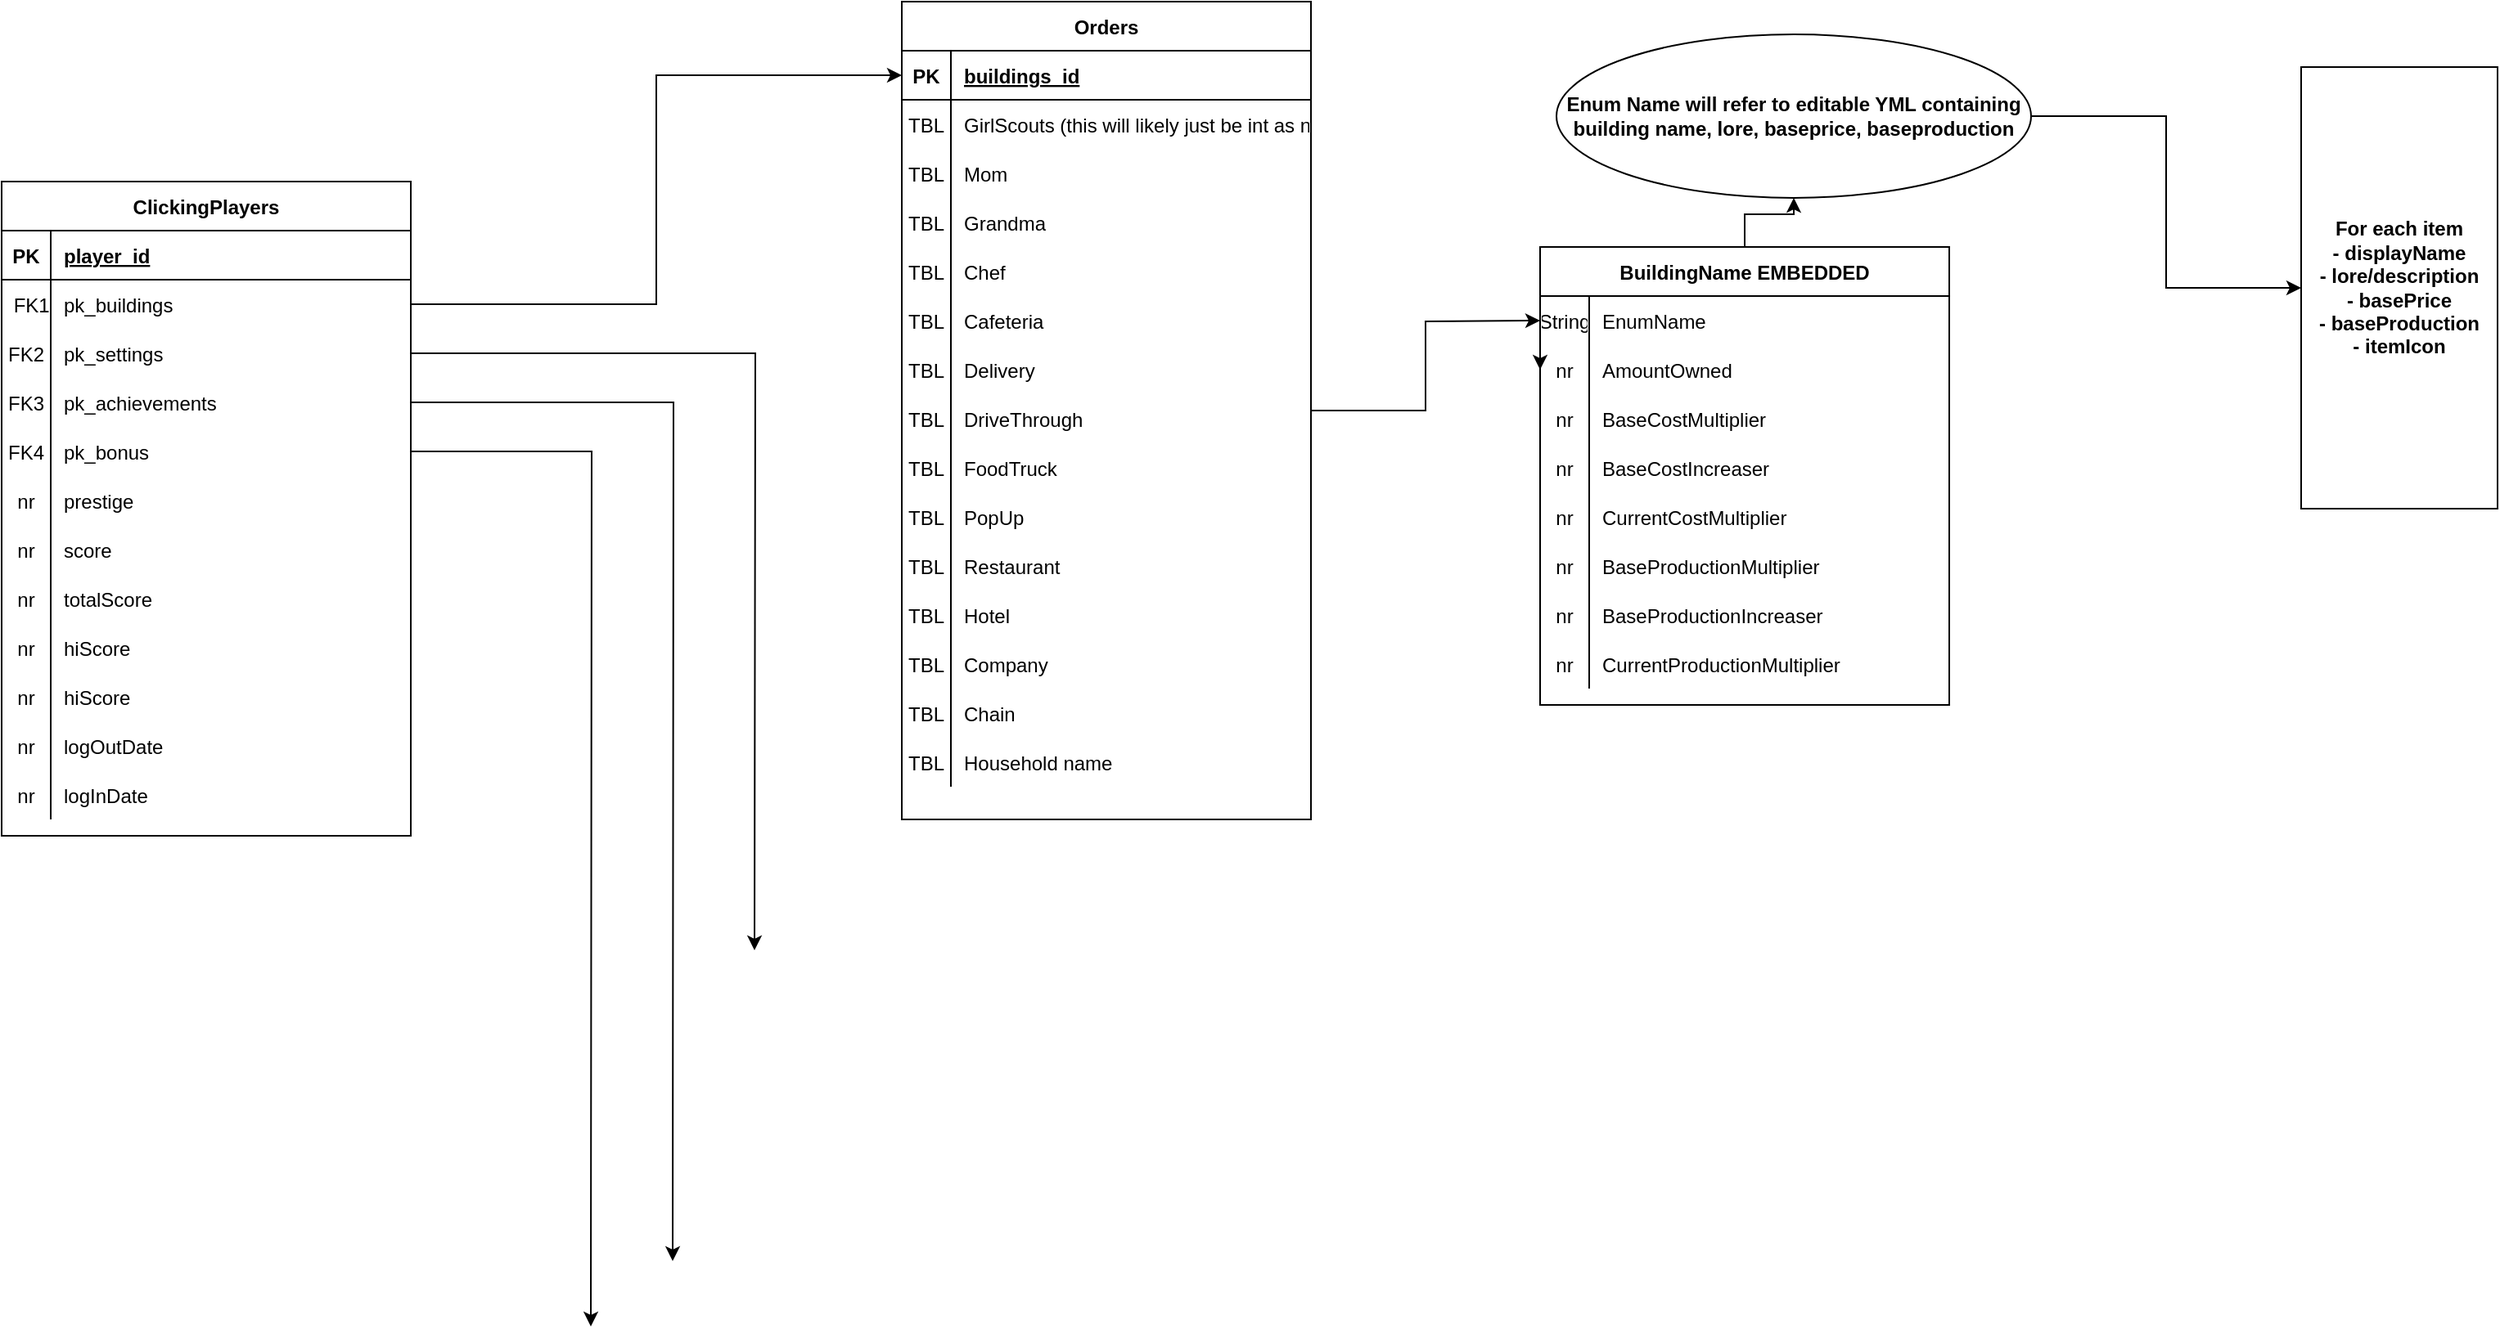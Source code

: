 <mxfile version="16.6.6" type="github">
  <diagram id="R2lEEEUBdFMjLlhIrx00" name="Page-1">
    <mxGraphModel dx="981" dy="526" grid="1" gridSize="10" guides="1" tooltips="1" connect="1" arrows="1" fold="1" page="1" pageScale="1" pageWidth="850" pageHeight="1100" math="0" shadow="0" extFonts="Permanent Marker^https://fonts.googleapis.com/css?family=Permanent+Marker">
      <root>
        <mxCell id="0" />
        <mxCell id="1" parent="0" />
        <mxCell id="XKkwQue2S6v37gZwjA7C-104" value="" style="edgeStyle=orthogonalEdgeStyle;rounded=0;orthogonalLoop=1;jettySize=auto;html=1;entryX=0;entryY=0.5;entryDx=0;entryDy=0;" edge="1" parent="1" source="C-vyLk0tnHw3VtMMgP7b-2">
          <mxGeometry relative="1" as="geometry">
            <mxPoint x="1030" y="255" as="targetPoint" />
          </mxGeometry>
        </mxCell>
        <mxCell id="C-vyLk0tnHw3VtMMgP7b-2" value="Orders" style="shape=table;startSize=30;container=1;collapsible=1;childLayout=tableLayout;fixedRows=1;rowLines=0;fontStyle=1;align=center;resizeLast=1;" parent="1" vertex="1">
          <mxGeometry x="640" y="60" width="250" height="500" as="geometry">
            <mxRectangle x="460" y="140" width="70" height="30" as="alternateBounds" />
          </mxGeometry>
        </mxCell>
        <mxCell id="C-vyLk0tnHw3VtMMgP7b-3" value="" style="shape=partialRectangle;collapsible=0;dropTarget=0;pointerEvents=0;fillColor=none;points=[[0,0.5],[1,0.5]];portConstraint=eastwest;top=0;left=0;right=0;bottom=1;" parent="C-vyLk0tnHw3VtMMgP7b-2" vertex="1">
          <mxGeometry y="30" width="250" height="30" as="geometry" />
        </mxCell>
        <mxCell id="C-vyLk0tnHw3VtMMgP7b-4" value="PK" style="shape=partialRectangle;overflow=hidden;connectable=0;fillColor=none;top=0;left=0;bottom=0;right=0;fontStyle=1;" parent="C-vyLk0tnHw3VtMMgP7b-3" vertex="1">
          <mxGeometry width="30" height="30" as="geometry">
            <mxRectangle width="30" height="30" as="alternateBounds" />
          </mxGeometry>
        </mxCell>
        <mxCell id="C-vyLk0tnHw3VtMMgP7b-5" value="buildings_id" style="shape=partialRectangle;overflow=hidden;connectable=0;fillColor=none;top=0;left=0;bottom=0;right=0;align=left;spacingLeft=6;fontStyle=5;" parent="C-vyLk0tnHw3VtMMgP7b-3" vertex="1">
          <mxGeometry x="30" width="220" height="30" as="geometry">
            <mxRectangle width="220" height="30" as="alternateBounds" />
          </mxGeometry>
        </mxCell>
        <mxCell id="C-vyLk0tnHw3VtMMgP7b-6" value="" style="shape=partialRectangle;collapsible=0;dropTarget=0;pointerEvents=0;fillColor=none;points=[[0,0.5],[1,0.5]];portConstraint=eastwest;top=0;left=0;right=0;bottom=0;" parent="C-vyLk0tnHw3VtMMgP7b-2" vertex="1">
          <mxGeometry y="60" width="250" height="30" as="geometry" />
        </mxCell>
        <mxCell id="C-vyLk0tnHw3VtMMgP7b-7" value="TBL" style="shape=partialRectangle;overflow=hidden;connectable=0;fillColor=none;top=0;left=0;bottom=0;right=0;" parent="C-vyLk0tnHw3VtMMgP7b-6" vertex="1">
          <mxGeometry width="30" height="30" as="geometry">
            <mxRectangle width="30" height="30" as="alternateBounds" />
          </mxGeometry>
        </mxCell>
        <mxCell id="C-vyLk0tnHw3VtMMgP7b-8" value="GirlScouts (this will likely just be int as name will be stored in YML)" style="shape=partialRectangle;overflow=hidden;connectable=0;fillColor=none;top=0;left=0;bottom=0;right=0;align=left;spacingLeft=6;" parent="C-vyLk0tnHw3VtMMgP7b-6" vertex="1">
          <mxGeometry x="30" width="220" height="30" as="geometry">
            <mxRectangle width="220" height="30" as="alternateBounds" />
          </mxGeometry>
        </mxCell>
        <mxCell id="C-vyLk0tnHw3VtMMgP7b-9" value="" style="shape=partialRectangle;collapsible=0;dropTarget=0;pointerEvents=0;fillColor=none;points=[[0,0.5],[1,0.5]];portConstraint=eastwest;top=0;left=0;right=0;bottom=0;" parent="C-vyLk0tnHw3VtMMgP7b-2" vertex="1">
          <mxGeometry y="90" width="250" height="30" as="geometry" />
        </mxCell>
        <mxCell id="C-vyLk0tnHw3VtMMgP7b-10" value="TBL" style="shape=partialRectangle;overflow=hidden;connectable=0;fillColor=none;top=0;left=0;bottom=0;right=0;" parent="C-vyLk0tnHw3VtMMgP7b-9" vertex="1">
          <mxGeometry width="30" height="30" as="geometry">
            <mxRectangle width="30" height="30" as="alternateBounds" />
          </mxGeometry>
        </mxCell>
        <mxCell id="C-vyLk0tnHw3VtMMgP7b-11" value="Mom" style="shape=partialRectangle;overflow=hidden;connectable=0;fillColor=none;top=0;left=0;bottom=0;right=0;align=left;spacingLeft=6;" parent="C-vyLk0tnHw3VtMMgP7b-9" vertex="1">
          <mxGeometry x="30" width="220" height="30" as="geometry">
            <mxRectangle width="220" height="30" as="alternateBounds" />
          </mxGeometry>
        </mxCell>
        <mxCell id="XKkwQue2S6v37gZwjA7C-16" value="" style="shape=partialRectangle;collapsible=0;dropTarget=0;pointerEvents=0;fillColor=none;points=[[0,0.5],[1,0.5]];portConstraint=eastwest;top=0;left=0;right=0;bottom=0;" vertex="1" parent="C-vyLk0tnHw3VtMMgP7b-2">
          <mxGeometry y="120" width="250" height="30" as="geometry" />
        </mxCell>
        <mxCell id="XKkwQue2S6v37gZwjA7C-17" value="TBL" style="shape=partialRectangle;overflow=hidden;connectable=0;fillColor=none;top=0;left=0;bottom=0;right=0;" vertex="1" parent="XKkwQue2S6v37gZwjA7C-16">
          <mxGeometry width="30" height="30" as="geometry">
            <mxRectangle width="30" height="30" as="alternateBounds" />
          </mxGeometry>
        </mxCell>
        <mxCell id="XKkwQue2S6v37gZwjA7C-18" value="Grandma" style="shape=partialRectangle;overflow=hidden;connectable=0;fillColor=none;top=0;left=0;bottom=0;right=0;align=left;spacingLeft=6;" vertex="1" parent="XKkwQue2S6v37gZwjA7C-16">
          <mxGeometry x="30" width="220" height="30" as="geometry">
            <mxRectangle width="220" height="30" as="alternateBounds" />
          </mxGeometry>
        </mxCell>
        <mxCell id="XKkwQue2S6v37gZwjA7C-19" value="" style="shape=partialRectangle;collapsible=0;dropTarget=0;pointerEvents=0;fillColor=none;points=[[0,0.5],[1,0.5]];portConstraint=eastwest;top=0;left=0;right=0;bottom=0;" vertex="1" parent="C-vyLk0tnHw3VtMMgP7b-2">
          <mxGeometry y="150" width="250" height="30" as="geometry" />
        </mxCell>
        <mxCell id="XKkwQue2S6v37gZwjA7C-20" value="TBL" style="shape=partialRectangle;overflow=hidden;connectable=0;fillColor=none;top=0;left=0;bottom=0;right=0;" vertex="1" parent="XKkwQue2S6v37gZwjA7C-19">
          <mxGeometry width="30" height="30" as="geometry">
            <mxRectangle width="30" height="30" as="alternateBounds" />
          </mxGeometry>
        </mxCell>
        <mxCell id="XKkwQue2S6v37gZwjA7C-21" value="Chef" style="shape=partialRectangle;overflow=hidden;connectable=0;fillColor=none;top=0;left=0;bottom=0;right=0;align=left;spacingLeft=6;" vertex="1" parent="XKkwQue2S6v37gZwjA7C-19">
          <mxGeometry x="30" width="220" height="30" as="geometry">
            <mxRectangle width="220" height="30" as="alternateBounds" />
          </mxGeometry>
        </mxCell>
        <mxCell id="XKkwQue2S6v37gZwjA7C-22" value="" style="shape=partialRectangle;collapsible=0;dropTarget=0;pointerEvents=0;fillColor=none;points=[[0,0.5],[1,0.5]];portConstraint=eastwest;top=0;left=0;right=0;bottom=0;" vertex="1" parent="C-vyLk0tnHw3VtMMgP7b-2">
          <mxGeometry y="180" width="250" height="30" as="geometry" />
        </mxCell>
        <mxCell id="XKkwQue2S6v37gZwjA7C-23" value="TBL" style="shape=partialRectangle;overflow=hidden;connectable=0;fillColor=none;top=0;left=0;bottom=0;right=0;" vertex="1" parent="XKkwQue2S6v37gZwjA7C-22">
          <mxGeometry width="30" height="30" as="geometry">
            <mxRectangle width="30" height="30" as="alternateBounds" />
          </mxGeometry>
        </mxCell>
        <mxCell id="XKkwQue2S6v37gZwjA7C-24" value="Cafeteria" style="shape=partialRectangle;overflow=hidden;connectable=0;fillColor=none;top=0;left=0;bottom=0;right=0;align=left;spacingLeft=6;" vertex="1" parent="XKkwQue2S6v37gZwjA7C-22">
          <mxGeometry x="30" width="220" height="30" as="geometry">
            <mxRectangle width="220" height="30" as="alternateBounds" />
          </mxGeometry>
        </mxCell>
        <mxCell id="XKkwQue2S6v37gZwjA7C-25" value="" style="shape=partialRectangle;collapsible=0;dropTarget=0;pointerEvents=0;fillColor=none;points=[[0,0.5],[1,0.5]];portConstraint=eastwest;top=0;left=0;right=0;bottom=0;" vertex="1" parent="C-vyLk0tnHw3VtMMgP7b-2">
          <mxGeometry y="210" width="250" height="30" as="geometry" />
        </mxCell>
        <mxCell id="XKkwQue2S6v37gZwjA7C-26" value="TBL" style="shape=partialRectangle;overflow=hidden;connectable=0;fillColor=none;top=0;left=0;bottom=0;right=0;" vertex="1" parent="XKkwQue2S6v37gZwjA7C-25">
          <mxGeometry width="30" height="30" as="geometry">
            <mxRectangle width="30" height="30" as="alternateBounds" />
          </mxGeometry>
        </mxCell>
        <mxCell id="XKkwQue2S6v37gZwjA7C-27" value="Delivery" style="shape=partialRectangle;overflow=hidden;connectable=0;fillColor=none;top=0;left=0;bottom=0;right=0;align=left;spacingLeft=6;" vertex="1" parent="XKkwQue2S6v37gZwjA7C-25">
          <mxGeometry x="30" width="220" height="30" as="geometry">
            <mxRectangle width="220" height="30" as="alternateBounds" />
          </mxGeometry>
        </mxCell>
        <mxCell id="XKkwQue2S6v37gZwjA7C-28" value="" style="shape=partialRectangle;collapsible=0;dropTarget=0;pointerEvents=0;fillColor=none;points=[[0,0.5],[1,0.5]];portConstraint=eastwest;top=0;left=0;right=0;bottom=0;" vertex="1" parent="C-vyLk0tnHw3VtMMgP7b-2">
          <mxGeometry y="240" width="250" height="30" as="geometry" />
        </mxCell>
        <mxCell id="XKkwQue2S6v37gZwjA7C-29" value="TBL" style="shape=partialRectangle;overflow=hidden;connectable=0;fillColor=none;top=0;left=0;bottom=0;right=0;" vertex="1" parent="XKkwQue2S6v37gZwjA7C-28">
          <mxGeometry width="30" height="30" as="geometry">
            <mxRectangle width="30" height="30" as="alternateBounds" />
          </mxGeometry>
        </mxCell>
        <mxCell id="XKkwQue2S6v37gZwjA7C-30" value="DriveThrough" style="shape=partialRectangle;overflow=hidden;connectable=0;fillColor=none;top=0;left=0;bottom=0;right=0;align=left;spacingLeft=6;" vertex="1" parent="XKkwQue2S6v37gZwjA7C-28">
          <mxGeometry x="30" width="220" height="30" as="geometry">
            <mxRectangle width="220" height="30" as="alternateBounds" />
          </mxGeometry>
        </mxCell>
        <mxCell id="XKkwQue2S6v37gZwjA7C-31" value="" style="shape=partialRectangle;collapsible=0;dropTarget=0;pointerEvents=0;fillColor=none;points=[[0,0.5],[1,0.5]];portConstraint=eastwest;top=0;left=0;right=0;bottom=0;" vertex="1" parent="C-vyLk0tnHw3VtMMgP7b-2">
          <mxGeometry y="270" width="250" height="30" as="geometry" />
        </mxCell>
        <mxCell id="XKkwQue2S6v37gZwjA7C-32" value="TBL" style="shape=partialRectangle;overflow=hidden;connectable=0;fillColor=none;top=0;left=0;bottom=0;right=0;" vertex="1" parent="XKkwQue2S6v37gZwjA7C-31">
          <mxGeometry width="30" height="30" as="geometry">
            <mxRectangle width="30" height="30" as="alternateBounds" />
          </mxGeometry>
        </mxCell>
        <mxCell id="XKkwQue2S6v37gZwjA7C-33" value="FoodTruck" style="shape=partialRectangle;overflow=hidden;connectable=0;fillColor=none;top=0;left=0;bottom=0;right=0;align=left;spacingLeft=6;" vertex="1" parent="XKkwQue2S6v37gZwjA7C-31">
          <mxGeometry x="30" width="220" height="30" as="geometry">
            <mxRectangle width="220" height="30" as="alternateBounds" />
          </mxGeometry>
        </mxCell>
        <mxCell id="XKkwQue2S6v37gZwjA7C-34" value="" style="shape=partialRectangle;collapsible=0;dropTarget=0;pointerEvents=0;fillColor=none;points=[[0,0.5],[1,0.5]];portConstraint=eastwest;top=0;left=0;right=0;bottom=0;" vertex="1" parent="C-vyLk0tnHw3VtMMgP7b-2">
          <mxGeometry y="300" width="250" height="30" as="geometry" />
        </mxCell>
        <mxCell id="XKkwQue2S6v37gZwjA7C-35" value="TBL" style="shape=partialRectangle;overflow=hidden;connectable=0;fillColor=none;top=0;left=0;bottom=0;right=0;" vertex="1" parent="XKkwQue2S6v37gZwjA7C-34">
          <mxGeometry width="30" height="30" as="geometry">
            <mxRectangle width="30" height="30" as="alternateBounds" />
          </mxGeometry>
        </mxCell>
        <mxCell id="XKkwQue2S6v37gZwjA7C-36" value="PopUp" style="shape=partialRectangle;overflow=hidden;connectable=0;fillColor=none;top=0;left=0;bottom=0;right=0;align=left;spacingLeft=6;" vertex="1" parent="XKkwQue2S6v37gZwjA7C-34">
          <mxGeometry x="30" width="220" height="30" as="geometry">
            <mxRectangle width="220" height="30" as="alternateBounds" />
          </mxGeometry>
        </mxCell>
        <mxCell id="XKkwQue2S6v37gZwjA7C-37" value="" style="shape=partialRectangle;collapsible=0;dropTarget=0;pointerEvents=0;fillColor=none;points=[[0,0.5],[1,0.5]];portConstraint=eastwest;top=0;left=0;right=0;bottom=0;" vertex="1" parent="C-vyLk0tnHw3VtMMgP7b-2">
          <mxGeometry y="330" width="250" height="30" as="geometry" />
        </mxCell>
        <mxCell id="XKkwQue2S6v37gZwjA7C-38" value="TBL" style="shape=partialRectangle;overflow=hidden;connectable=0;fillColor=none;top=0;left=0;bottom=0;right=0;" vertex="1" parent="XKkwQue2S6v37gZwjA7C-37">
          <mxGeometry width="30" height="30" as="geometry">
            <mxRectangle width="30" height="30" as="alternateBounds" />
          </mxGeometry>
        </mxCell>
        <mxCell id="XKkwQue2S6v37gZwjA7C-39" value="Restaurant" style="shape=partialRectangle;overflow=hidden;connectable=0;fillColor=none;top=0;left=0;bottom=0;right=0;align=left;spacingLeft=6;" vertex="1" parent="XKkwQue2S6v37gZwjA7C-37">
          <mxGeometry x="30" width="220" height="30" as="geometry">
            <mxRectangle width="220" height="30" as="alternateBounds" />
          </mxGeometry>
        </mxCell>
        <mxCell id="XKkwQue2S6v37gZwjA7C-40" value="" style="shape=partialRectangle;collapsible=0;dropTarget=0;pointerEvents=0;fillColor=none;points=[[0,0.5],[1,0.5]];portConstraint=eastwest;top=0;left=0;right=0;bottom=0;" vertex="1" parent="C-vyLk0tnHw3VtMMgP7b-2">
          <mxGeometry y="360" width="250" height="30" as="geometry" />
        </mxCell>
        <mxCell id="XKkwQue2S6v37gZwjA7C-41" value="TBL" style="shape=partialRectangle;overflow=hidden;connectable=0;fillColor=none;top=0;left=0;bottom=0;right=0;" vertex="1" parent="XKkwQue2S6v37gZwjA7C-40">
          <mxGeometry width="30" height="30" as="geometry">
            <mxRectangle width="30" height="30" as="alternateBounds" />
          </mxGeometry>
        </mxCell>
        <mxCell id="XKkwQue2S6v37gZwjA7C-42" value="Hotel" style="shape=partialRectangle;overflow=hidden;connectable=0;fillColor=none;top=0;left=0;bottom=0;right=0;align=left;spacingLeft=6;" vertex="1" parent="XKkwQue2S6v37gZwjA7C-40">
          <mxGeometry x="30" width="220" height="30" as="geometry">
            <mxRectangle width="220" height="30" as="alternateBounds" />
          </mxGeometry>
        </mxCell>
        <mxCell id="XKkwQue2S6v37gZwjA7C-43" value="" style="shape=partialRectangle;collapsible=0;dropTarget=0;pointerEvents=0;fillColor=none;points=[[0,0.5],[1,0.5]];portConstraint=eastwest;top=0;left=0;right=0;bottom=0;" vertex="1" parent="C-vyLk0tnHw3VtMMgP7b-2">
          <mxGeometry y="390" width="250" height="30" as="geometry" />
        </mxCell>
        <mxCell id="XKkwQue2S6v37gZwjA7C-44" value="TBL" style="shape=partialRectangle;overflow=hidden;connectable=0;fillColor=none;top=0;left=0;bottom=0;right=0;" vertex="1" parent="XKkwQue2S6v37gZwjA7C-43">
          <mxGeometry width="30" height="30" as="geometry">
            <mxRectangle width="30" height="30" as="alternateBounds" />
          </mxGeometry>
        </mxCell>
        <mxCell id="XKkwQue2S6v37gZwjA7C-45" value="Company" style="shape=partialRectangle;overflow=hidden;connectable=0;fillColor=none;top=0;left=0;bottom=0;right=0;align=left;spacingLeft=6;" vertex="1" parent="XKkwQue2S6v37gZwjA7C-43">
          <mxGeometry x="30" width="220" height="30" as="geometry">
            <mxRectangle width="220" height="30" as="alternateBounds" />
          </mxGeometry>
        </mxCell>
        <mxCell id="XKkwQue2S6v37gZwjA7C-46" value="" style="shape=partialRectangle;collapsible=0;dropTarget=0;pointerEvents=0;fillColor=none;points=[[0,0.5],[1,0.5]];portConstraint=eastwest;top=0;left=0;right=0;bottom=0;" vertex="1" parent="C-vyLk0tnHw3VtMMgP7b-2">
          <mxGeometry y="420" width="250" height="30" as="geometry" />
        </mxCell>
        <mxCell id="XKkwQue2S6v37gZwjA7C-47" value="TBL" style="shape=partialRectangle;overflow=hidden;connectable=0;fillColor=none;top=0;left=0;bottom=0;right=0;" vertex="1" parent="XKkwQue2S6v37gZwjA7C-46">
          <mxGeometry width="30" height="30" as="geometry">
            <mxRectangle width="30" height="30" as="alternateBounds" />
          </mxGeometry>
        </mxCell>
        <mxCell id="XKkwQue2S6v37gZwjA7C-48" value="Chain" style="shape=partialRectangle;overflow=hidden;connectable=0;fillColor=none;top=0;left=0;bottom=0;right=0;align=left;spacingLeft=6;" vertex="1" parent="XKkwQue2S6v37gZwjA7C-46">
          <mxGeometry x="30" width="220" height="30" as="geometry">
            <mxRectangle width="220" height="30" as="alternateBounds" />
          </mxGeometry>
        </mxCell>
        <mxCell id="XKkwQue2S6v37gZwjA7C-49" value="" style="shape=partialRectangle;collapsible=0;dropTarget=0;pointerEvents=0;fillColor=none;points=[[0,0.5],[1,0.5]];portConstraint=eastwest;top=0;left=0;right=0;bottom=0;" vertex="1" parent="C-vyLk0tnHw3VtMMgP7b-2">
          <mxGeometry y="450" width="250" height="30" as="geometry" />
        </mxCell>
        <mxCell id="XKkwQue2S6v37gZwjA7C-50" value="TBL" style="shape=partialRectangle;overflow=hidden;connectable=0;fillColor=none;top=0;left=0;bottom=0;right=0;" vertex="1" parent="XKkwQue2S6v37gZwjA7C-49">
          <mxGeometry width="30" height="30" as="geometry">
            <mxRectangle width="30" height="30" as="alternateBounds" />
          </mxGeometry>
        </mxCell>
        <mxCell id="XKkwQue2S6v37gZwjA7C-51" value="Household name" style="shape=partialRectangle;overflow=hidden;connectable=0;fillColor=none;top=0;left=0;bottom=0;right=0;align=left;spacingLeft=6;" vertex="1" parent="XKkwQue2S6v37gZwjA7C-49">
          <mxGeometry x="30" width="220" height="30" as="geometry">
            <mxRectangle width="220" height="30" as="alternateBounds" />
          </mxGeometry>
        </mxCell>
        <mxCell id="C-vyLk0tnHw3VtMMgP7b-23" value="ClickingPlayers" style="shape=table;startSize=30;container=1;collapsible=1;childLayout=tableLayout;fixedRows=1;rowLines=0;fontStyle=1;align=center;resizeLast=1;" parent="1" vertex="1">
          <mxGeometry x="90" y="170" width="250" height="400" as="geometry" />
        </mxCell>
        <mxCell id="C-vyLk0tnHw3VtMMgP7b-24" value="" style="shape=partialRectangle;collapsible=0;dropTarget=0;pointerEvents=0;fillColor=none;points=[[0,0.5],[1,0.5]];portConstraint=eastwest;top=0;left=0;right=0;bottom=1;" parent="C-vyLk0tnHw3VtMMgP7b-23" vertex="1">
          <mxGeometry y="30" width="250" height="30" as="geometry" />
        </mxCell>
        <mxCell id="C-vyLk0tnHw3VtMMgP7b-25" value="PK" style="shape=partialRectangle;overflow=hidden;connectable=0;fillColor=none;top=0;left=0;bottom=0;right=0;fontStyle=1;" parent="C-vyLk0tnHw3VtMMgP7b-24" vertex="1">
          <mxGeometry width="30" height="30" as="geometry">
            <mxRectangle width="30" height="30" as="alternateBounds" />
          </mxGeometry>
        </mxCell>
        <mxCell id="C-vyLk0tnHw3VtMMgP7b-26" value="player_id" style="shape=partialRectangle;overflow=hidden;connectable=0;fillColor=none;top=0;left=0;bottom=0;right=0;align=left;spacingLeft=6;fontStyle=5;" parent="C-vyLk0tnHw3VtMMgP7b-24" vertex="1">
          <mxGeometry x="30" width="220" height="30" as="geometry">
            <mxRectangle width="220" height="30" as="alternateBounds" />
          </mxGeometry>
        </mxCell>
        <mxCell id="C-vyLk0tnHw3VtMMgP7b-27" value="" style="shape=partialRectangle;collapsible=0;dropTarget=0;pointerEvents=0;fillColor=none;points=[[0,0.5],[1,0.5]];portConstraint=eastwest;top=0;left=0;right=0;bottom=0;" parent="C-vyLk0tnHw3VtMMgP7b-23" vertex="1">
          <mxGeometry y="60" width="250" height="30" as="geometry" />
        </mxCell>
        <mxCell id="C-vyLk0tnHw3VtMMgP7b-28" value="  FK1" style="shape=partialRectangle;overflow=hidden;connectable=0;fillColor=none;top=0;left=0;bottom=0;right=0;" parent="C-vyLk0tnHw3VtMMgP7b-27" vertex="1">
          <mxGeometry width="30" height="30" as="geometry">
            <mxRectangle width="30" height="30" as="alternateBounds" />
          </mxGeometry>
        </mxCell>
        <mxCell id="C-vyLk0tnHw3VtMMgP7b-29" value="pk_buildings" style="shape=partialRectangle;overflow=hidden;connectable=0;fillColor=none;top=0;left=0;bottom=0;right=0;align=left;spacingLeft=6;" parent="C-vyLk0tnHw3VtMMgP7b-27" vertex="1">
          <mxGeometry x="30" width="220" height="30" as="geometry">
            <mxRectangle width="220" height="30" as="alternateBounds" />
          </mxGeometry>
        </mxCell>
        <mxCell id="XKkwQue2S6v37gZwjA7C-123" value="" style="shape=partialRectangle;collapsible=0;dropTarget=0;pointerEvents=0;fillColor=none;points=[[0,0.5],[1,0.5]];portConstraint=eastwest;top=0;left=0;right=0;bottom=0;" vertex="1" parent="C-vyLk0tnHw3VtMMgP7b-23">
          <mxGeometry y="90" width="250" height="30" as="geometry" />
        </mxCell>
        <mxCell id="XKkwQue2S6v37gZwjA7C-124" value="FK2" style="shape=partialRectangle;overflow=hidden;connectable=0;fillColor=none;top=0;left=0;bottom=0;right=0;" vertex="1" parent="XKkwQue2S6v37gZwjA7C-123">
          <mxGeometry width="30" height="30" as="geometry">
            <mxRectangle width="30" height="30" as="alternateBounds" />
          </mxGeometry>
        </mxCell>
        <mxCell id="XKkwQue2S6v37gZwjA7C-125" value="pk_settings" style="shape=partialRectangle;overflow=hidden;connectable=0;fillColor=none;top=0;left=0;bottom=0;right=0;align=left;spacingLeft=6;" vertex="1" parent="XKkwQue2S6v37gZwjA7C-123">
          <mxGeometry x="30" width="220" height="30" as="geometry">
            <mxRectangle width="220" height="30" as="alternateBounds" />
          </mxGeometry>
        </mxCell>
        <mxCell id="XKkwQue2S6v37gZwjA7C-126" value="" style="shape=partialRectangle;collapsible=0;dropTarget=0;pointerEvents=0;fillColor=none;points=[[0,0.5],[1,0.5]];portConstraint=eastwest;top=0;left=0;right=0;bottom=0;" vertex="1" parent="C-vyLk0tnHw3VtMMgP7b-23">
          <mxGeometry y="120" width="250" height="30" as="geometry" />
        </mxCell>
        <mxCell id="XKkwQue2S6v37gZwjA7C-127" value="FK3" style="shape=partialRectangle;overflow=hidden;connectable=0;fillColor=none;top=0;left=0;bottom=0;right=0;" vertex="1" parent="XKkwQue2S6v37gZwjA7C-126">
          <mxGeometry width="30" height="30" as="geometry">
            <mxRectangle width="30" height="30" as="alternateBounds" />
          </mxGeometry>
        </mxCell>
        <mxCell id="XKkwQue2S6v37gZwjA7C-128" value="pk_achievements" style="shape=partialRectangle;overflow=hidden;connectable=0;fillColor=none;top=0;left=0;bottom=0;right=0;align=left;spacingLeft=6;" vertex="1" parent="XKkwQue2S6v37gZwjA7C-126">
          <mxGeometry x="30" width="220" height="30" as="geometry">
            <mxRectangle width="220" height="30" as="alternateBounds" />
          </mxGeometry>
        </mxCell>
        <mxCell id="XKkwQue2S6v37gZwjA7C-129" value="" style="shape=partialRectangle;collapsible=0;dropTarget=0;pointerEvents=0;fillColor=none;points=[[0,0.5],[1,0.5]];portConstraint=eastwest;top=0;left=0;right=0;bottom=0;" vertex="1" parent="C-vyLk0tnHw3VtMMgP7b-23">
          <mxGeometry y="150" width="250" height="30" as="geometry" />
        </mxCell>
        <mxCell id="XKkwQue2S6v37gZwjA7C-130" value="FK4" style="shape=partialRectangle;overflow=hidden;connectable=0;fillColor=none;top=0;left=0;bottom=0;right=0;" vertex="1" parent="XKkwQue2S6v37gZwjA7C-129">
          <mxGeometry width="30" height="30" as="geometry">
            <mxRectangle width="30" height="30" as="alternateBounds" />
          </mxGeometry>
        </mxCell>
        <mxCell id="XKkwQue2S6v37gZwjA7C-131" value="pk_bonus" style="shape=partialRectangle;overflow=hidden;connectable=0;fillColor=none;top=0;left=0;bottom=0;right=0;align=left;spacingLeft=6;" vertex="1" parent="XKkwQue2S6v37gZwjA7C-129">
          <mxGeometry x="30" width="220" height="30" as="geometry">
            <mxRectangle width="220" height="30" as="alternateBounds" />
          </mxGeometry>
        </mxCell>
        <mxCell id="XKkwQue2S6v37gZwjA7C-132" value="" style="shape=partialRectangle;collapsible=0;dropTarget=0;pointerEvents=0;fillColor=none;points=[[0,0.5],[1,0.5]];portConstraint=eastwest;top=0;left=0;right=0;bottom=0;" vertex="1" parent="C-vyLk0tnHw3VtMMgP7b-23">
          <mxGeometry y="180" width="250" height="30" as="geometry" />
        </mxCell>
        <mxCell id="XKkwQue2S6v37gZwjA7C-133" value="nr" style="shape=partialRectangle;overflow=hidden;connectable=0;fillColor=none;top=0;left=0;bottom=0;right=0;" vertex="1" parent="XKkwQue2S6v37gZwjA7C-132">
          <mxGeometry width="30" height="30" as="geometry">
            <mxRectangle width="30" height="30" as="alternateBounds" />
          </mxGeometry>
        </mxCell>
        <mxCell id="XKkwQue2S6v37gZwjA7C-134" value="prestige" style="shape=partialRectangle;overflow=hidden;connectable=0;fillColor=none;top=0;left=0;bottom=0;right=0;align=left;spacingLeft=6;" vertex="1" parent="XKkwQue2S6v37gZwjA7C-132">
          <mxGeometry x="30" width="220" height="30" as="geometry">
            <mxRectangle width="220" height="30" as="alternateBounds" />
          </mxGeometry>
        </mxCell>
        <mxCell id="XKkwQue2S6v37gZwjA7C-135" value="" style="shape=partialRectangle;collapsible=0;dropTarget=0;pointerEvents=0;fillColor=none;points=[[0,0.5],[1,0.5]];portConstraint=eastwest;top=0;left=0;right=0;bottom=0;" vertex="1" parent="C-vyLk0tnHw3VtMMgP7b-23">
          <mxGeometry y="210" width="250" height="30" as="geometry" />
        </mxCell>
        <mxCell id="XKkwQue2S6v37gZwjA7C-136" value="nr" style="shape=partialRectangle;overflow=hidden;connectable=0;fillColor=none;top=0;left=0;bottom=0;right=0;" vertex="1" parent="XKkwQue2S6v37gZwjA7C-135">
          <mxGeometry width="30" height="30" as="geometry">
            <mxRectangle width="30" height="30" as="alternateBounds" />
          </mxGeometry>
        </mxCell>
        <mxCell id="XKkwQue2S6v37gZwjA7C-137" value="score" style="shape=partialRectangle;overflow=hidden;connectable=0;fillColor=none;top=0;left=0;bottom=0;right=0;align=left;spacingLeft=6;" vertex="1" parent="XKkwQue2S6v37gZwjA7C-135">
          <mxGeometry x="30" width="220" height="30" as="geometry">
            <mxRectangle width="220" height="30" as="alternateBounds" />
          </mxGeometry>
        </mxCell>
        <mxCell id="XKkwQue2S6v37gZwjA7C-138" value="" style="shape=partialRectangle;collapsible=0;dropTarget=0;pointerEvents=0;fillColor=none;points=[[0,0.5],[1,0.5]];portConstraint=eastwest;top=0;left=0;right=0;bottom=0;" vertex="1" parent="C-vyLk0tnHw3VtMMgP7b-23">
          <mxGeometry y="240" width="250" height="30" as="geometry" />
        </mxCell>
        <mxCell id="XKkwQue2S6v37gZwjA7C-139" value="nr" style="shape=partialRectangle;overflow=hidden;connectable=0;fillColor=none;top=0;left=0;bottom=0;right=0;" vertex="1" parent="XKkwQue2S6v37gZwjA7C-138">
          <mxGeometry width="30" height="30" as="geometry">
            <mxRectangle width="30" height="30" as="alternateBounds" />
          </mxGeometry>
        </mxCell>
        <mxCell id="XKkwQue2S6v37gZwjA7C-140" value="totalScore" style="shape=partialRectangle;overflow=hidden;connectable=0;fillColor=none;top=0;left=0;bottom=0;right=0;align=left;spacingLeft=6;" vertex="1" parent="XKkwQue2S6v37gZwjA7C-138">
          <mxGeometry x="30" width="220" height="30" as="geometry">
            <mxRectangle width="220" height="30" as="alternateBounds" />
          </mxGeometry>
        </mxCell>
        <mxCell id="XKkwQue2S6v37gZwjA7C-141" value="" style="shape=partialRectangle;collapsible=0;dropTarget=0;pointerEvents=0;fillColor=none;points=[[0,0.5],[1,0.5]];portConstraint=eastwest;top=0;left=0;right=0;bottom=0;" vertex="1" parent="C-vyLk0tnHw3VtMMgP7b-23">
          <mxGeometry y="270" width="250" height="30" as="geometry" />
        </mxCell>
        <mxCell id="XKkwQue2S6v37gZwjA7C-142" value="nr" style="shape=partialRectangle;overflow=hidden;connectable=0;fillColor=none;top=0;left=0;bottom=0;right=0;" vertex="1" parent="XKkwQue2S6v37gZwjA7C-141">
          <mxGeometry width="30" height="30" as="geometry">
            <mxRectangle width="30" height="30" as="alternateBounds" />
          </mxGeometry>
        </mxCell>
        <mxCell id="XKkwQue2S6v37gZwjA7C-143" value="hiScore" style="shape=partialRectangle;overflow=hidden;connectable=0;fillColor=none;top=0;left=0;bottom=0;right=0;align=left;spacingLeft=6;" vertex="1" parent="XKkwQue2S6v37gZwjA7C-141">
          <mxGeometry x="30" width="220" height="30" as="geometry">
            <mxRectangle width="220" height="30" as="alternateBounds" />
          </mxGeometry>
        </mxCell>
        <mxCell id="XKkwQue2S6v37gZwjA7C-150" value="" style="shape=partialRectangle;collapsible=0;dropTarget=0;pointerEvents=0;fillColor=none;points=[[0,0.5],[1,0.5]];portConstraint=eastwest;top=0;left=0;right=0;bottom=0;" vertex="1" parent="C-vyLk0tnHw3VtMMgP7b-23">
          <mxGeometry y="300" width="250" height="30" as="geometry" />
        </mxCell>
        <mxCell id="XKkwQue2S6v37gZwjA7C-151" value="nr" style="shape=partialRectangle;overflow=hidden;connectable=0;fillColor=none;top=0;left=0;bottom=0;right=0;" vertex="1" parent="XKkwQue2S6v37gZwjA7C-150">
          <mxGeometry width="30" height="30" as="geometry">
            <mxRectangle width="30" height="30" as="alternateBounds" />
          </mxGeometry>
        </mxCell>
        <mxCell id="XKkwQue2S6v37gZwjA7C-152" value="hiScore" style="shape=partialRectangle;overflow=hidden;connectable=0;fillColor=none;top=0;left=0;bottom=0;right=0;align=left;spacingLeft=6;" vertex="1" parent="XKkwQue2S6v37gZwjA7C-150">
          <mxGeometry x="30" width="220" height="30" as="geometry">
            <mxRectangle width="220" height="30" as="alternateBounds" />
          </mxGeometry>
        </mxCell>
        <mxCell id="XKkwQue2S6v37gZwjA7C-144" value="" style="shape=partialRectangle;collapsible=0;dropTarget=0;pointerEvents=0;fillColor=none;points=[[0,0.5],[1,0.5]];portConstraint=eastwest;top=0;left=0;right=0;bottom=0;" vertex="1" parent="C-vyLk0tnHw3VtMMgP7b-23">
          <mxGeometry y="330" width="250" height="30" as="geometry" />
        </mxCell>
        <mxCell id="XKkwQue2S6v37gZwjA7C-145" value="nr" style="shape=partialRectangle;overflow=hidden;connectable=0;fillColor=none;top=0;left=0;bottom=0;right=0;" vertex="1" parent="XKkwQue2S6v37gZwjA7C-144">
          <mxGeometry width="30" height="30" as="geometry">
            <mxRectangle width="30" height="30" as="alternateBounds" />
          </mxGeometry>
        </mxCell>
        <mxCell id="XKkwQue2S6v37gZwjA7C-146" value="logOutDate" style="shape=partialRectangle;overflow=hidden;connectable=0;fillColor=none;top=0;left=0;bottom=0;right=0;align=left;spacingLeft=6;" vertex="1" parent="XKkwQue2S6v37gZwjA7C-144">
          <mxGeometry x="30" width="220" height="30" as="geometry">
            <mxRectangle width="220" height="30" as="alternateBounds" />
          </mxGeometry>
        </mxCell>
        <mxCell id="XKkwQue2S6v37gZwjA7C-147" value="" style="shape=partialRectangle;collapsible=0;dropTarget=0;pointerEvents=0;fillColor=none;points=[[0,0.5],[1,0.5]];portConstraint=eastwest;top=0;left=0;right=0;bottom=0;" vertex="1" parent="C-vyLk0tnHw3VtMMgP7b-23">
          <mxGeometry y="360" width="250" height="30" as="geometry" />
        </mxCell>
        <mxCell id="XKkwQue2S6v37gZwjA7C-148" value="nr" style="shape=partialRectangle;overflow=hidden;connectable=0;fillColor=none;top=0;left=0;bottom=0;right=0;" vertex="1" parent="XKkwQue2S6v37gZwjA7C-147">
          <mxGeometry width="30" height="30" as="geometry">
            <mxRectangle width="30" height="30" as="alternateBounds" />
          </mxGeometry>
        </mxCell>
        <mxCell id="XKkwQue2S6v37gZwjA7C-149" value="logInDate" style="shape=partialRectangle;overflow=hidden;connectable=0;fillColor=none;top=0;left=0;bottom=0;right=0;align=left;spacingLeft=6;" vertex="1" parent="XKkwQue2S6v37gZwjA7C-147">
          <mxGeometry x="30" width="220" height="30" as="geometry">
            <mxRectangle width="220" height="30" as="alternateBounds" />
          </mxGeometry>
        </mxCell>
        <mxCell id="XKkwQue2S6v37gZwjA7C-1" style="edgeStyle=orthogonalEdgeStyle;rounded=0;orthogonalLoop=1;jettySize=auto;html=1;entryX=0;entryY=0.5;entryDx=0;entryDy=0;" edge="1" parent="1" source="C-vyLk0tnHw3VtMMgP7b-27" target="C-vyLk0tnHw3VtMMgP7b-3">
          <mxGeometry relative="1" as="geometry" />
        </mxCell>
        <mxCell id="XKkwQue2S6v37gZwjA7C-122" value="" style="edgeStyle=orthogonalEdgeStyle;rounded=0;orthogonalLoop=1;jettySize=auto;html=1;" edge="1" parent="1" source="XKkwQue2S6v37gZwjA7C-58" target="XKkwQue2S6v37gZwjA7C-121">
          <mxGeometry relative="1" as="geometry" />
        </mxCell>
        <mxCell id="XKkwQue2S6v37gZwjA7C-58" value="BuildingName EMBEDDED" style="shape=table;startSize=30;container=1;collapsible=1;childLayout=tableLayout;fixedRows=1;rowLines=0;fontStyle=1;align=center;resizeLast=1;" vertex="1" parent="1">
          <mxGeometry x="1030" y="210" width="250" height="280.0" as="geometry">
            <mxRectangle x="460" y="140" width="70" height="30" as="alternateBounds" />
          </mxGeometry>
        </mxCell>
        <mxCell id="XKkwQue2S6v37gZwjA7C-108" style="edgeStyle=orthogonalEdgeStyle;rounded=0;orthogonalLoop=1;jettySize=auto;html=1;entryX=0;entryY=0.5;entryDx=0;entryDy=0;" edge="1" parent="XKkwQue2S6v37gZwjA7C-58" target="XKkwQue2S6v37gZwjA7C-65">
          <mxGeometry relative="1" as="geometry">
            <mxPoint y="45.034" as="sourcePoint" />
          </mxGeometry>
        </mxCell>
        <mxCell id="XKkwQue2S6v37gZwjA7C-62" value="" style="shape=partialRectangle;collapsible=0;dropTarget=0;pointerEvents=0;fillColor=none;points=[[0,0.5],[1,0.5]];portConstraint=eastwest;top=0;left=0;right=0;bottom=0;" vertex="1" parent="XKkwQue2S6v37gZwjA7C-58">
          <mxGeometry y="30" width="250" height="30" as="geometry" />
        </mxCell>
        <mxCell id="XKkwQue2S6v37gZwjA7C-63" value="String" style="shape=partialRectangle;overflow=hidden;connectable=0;fillColor=none;top=0;left=0;bottom=0;right=0;" vertex="1" parent="XKkwQue2S6v37gZwjA7C-62">
          <mxGeometry width="30" height="30" as="geometry">
            <mxRectangle width="30" height="30" as="alternateBounds" />
          </mxGeometry>
        </mxCell>
        <mxCell id="XKkwQue2S6v37gZwjA7C-64" value="EnumName" style="shape=partialRectangle;overflow=hidden;connectable=0;fillColor=none;top=0;left=0;bottom=0;right=0;align=left;spacingLeft=6;" vertex="1" parent="XKkwQue2S6v37gZwjA7C-62">
          <mxGeometry x="30" width="220" height="30" as="geometry">
            <mxRectangle width="220" height="30" as="alternateBounds" />
          </mxGeometry>
        </mxCell>
        <mxCell id="XKkwQue2S6v37gZwjA7C-65" value="" style="shape=partialRectangle;collapsible=0;dropTarget=0;pointerEvents=0;fillColor=none;points=[[0,0.5],[1,0.5]];portConstraint=eastwest;top=0;left=0;right=0;bottom=0;" vertex="1" parent="XKkwQue2S6v37gZwjA7C-58">
          <mxGeometry y="60" width="250" height="30" as="geometry" />
        </mxCell>
        <mxCell id="XKkwQue2S6v37gZwjA7C-66" value="nr" style="shape=partialRectangle;overflow=hidden;connectable=0;fillColor=none;top=0;left=0;bottom=0;right=0;" vertex="1" parent="XKkwQue2S6v37gZwjA7C-65">
          <mxGeometry width="30" height="30" as="geometry">
            <mxRectangle width="30" height="30" as="alternateBounds" />
          </mxGeometry>
        </mxCell>
        <mxCell id="XKkwQue2S6v37gZwjA7C-67" value="AmountOwned" style="shape=partialRectangle;overflow=hidden;connectable=0;fillColor=none;top=0;left=0;bottom=0;right=0;align=left;spacingLeft=6;" vertex="1" parent="XKkwQue2S6v37gZwjA7C-65">
          <mxGeometry x="30" width="220" height="30" as="geometry">
            <mxRectangle width="220" height="30" as="alternateBounds" />
          </mxGeometry>
        </mxCell>
        <mxCell id="XKkwQue2S6v37gZwjA7C-68" value="" style="shape=partialRectangle;collapsible=0;dropTarget=0;pointerEvents=0;fillColor=none;points=[[0,0.5],[1,0.5]];portConstraint=eastwest;top=0;left=0;right=0;bottom=0;" vertex="1" parent="XKkwQue2S6v37gZwjA7C-58">
          <mxGeometry y="90" width="250" height="30" as="geometry" />
        </mxCell>
        <mxCell id="XKkwQue2S6v37gZwjA7C-69" value="nr" style="shape=partialRectangle;overflow=hidden;connectable=0;fillColor=none;top=0;left=0;bottom=0;right=0;" vertex="1" parent="XKkwQue2S6v37gZwjA7C-68">
          <mxGeometry width="30" height="30" as="geometry">
            <mxRectangle width="30" height="30" as="alternateBounds" />
          </mxGeometry>
        </mxCell>
        <mxCell id="XKkwQue2S6v37gZwjA7C-70" value="BaseCostMultiplier" style="shape=partialRectangle;overflow=hidden;connectable=0;fillColor=none;top=0;left=0;bottom=0;right=0;align=left;spacingLeft=6;" vertex="1" parent="XKkwQue2S6v37gZwjA7C-68">
          <mxGeometry x="30" width="220" height="30" as="geometry">
            <mxRectangle width="220" height="30" as="alternateBounds" />
          </mxGeometry>
        </mxCell>
        <mxCell id="XKkwQue2S6v37gZwjA7C-115" value="" style="shape=partialRectangle;collapsible=0;dropTarget=0;pointerEvents=0;fillColor=none;points=[[0,0.5],[1,0.5]];portConstraint=eastwest;top=0;left=0;right=0;bottom=0;" vertex="1" parent="XKkwQue2S6v37gZwjA7C-58">
          <mxGeometry y="120" width="250" height="30" as="geometry" />
        </mxCell>
        <mxCell id="XKkwQue2S6v37gZwjA7C-116" value="nr" style="shape=partialRectangle;overflow=hidden;connectable=0;fillColor=none;top=0;left=0;bottom=0;right=0;" vertex="1" parent="XKkwQue2S6v37gZwjA7C-115">
          <mxGeometry width="30" height="30" as="geometry">
            <mxRectangle width="30" height="30" as="alternateBounds" />
          </mxGeometry>
        </mxCell>
        <mxCell id="XKkwQue2S6v37gZwjA7C-117" value="BaseCostIncreaser" style="shape=partialRectangle;overflow=hidden;connectable=0;fillColor=none;top=0;left=0;bottom=0;right=0;align=left;spacingLeft=6;" vertex="1" parent="XKkwQue2S6v37gZwjA7C-115">
          <mxGeometry x="30" width="220" height="30" as="geometry">
            <mxRectangle width="220" height="30" as="alternateBounds" />
          </mxGeometry>
        </mxCell>
        <mxCell id="XKkwQue2S6v37gZwjA7C-86" value="" style="shape=partialRectangle;collapsible=0;dropTarget=0;pointerEvents=0;fillColor=none;points=[[0,0.5],[1,0.5]];portConstraint=eastwest;top=0;left=0;right=0;bottom=0;" vertex="1" parent="XKkwQue2S6v37gZwjA7C-58">
          <mxGeometry y="150" width="250" height="30" as="geometry" />
        </mxCell>
        <mxCell id="XKkwQue2S6v37gZwjA7C-87" value="nr" style="shape=partialRectangle;overflow=hidden;connectable=0;fillColor=none;top=0;left=0;bottom=0;right=0;" vertex="1" parent="XKkwQue2S6v37gZwjA7C-86">
          <mxGeometry width="30" height="30" as="geometry">
            <mxRectangle width="30" height="30" as="alternateBounds" />
          </mxGeometry>
        </mxCell>
        <mxCell id="XKkwQue2S6v37gZwjA7C-88" value="CurrentCostMultiplier" style="shape=partialRectangle;overflow=hidden;connectable=0;fillColor=none;top=0;left=0;bottom=0;right=0;align=left;spacingLeft=6;" vertex="1" parent="XKkwQue2S6v37gZwjA7C-86">
          <mxGeometry x="30" width="220" height="30" as="geometry">
            <mxRectangle width="220" height="30" as="alternateBounds" />
          </mxGeometry>
        </mxCell>
        <mxCell id="XKkwQue2S6v37gZwjA7C-109" value="" style="shape=partialRectangle;collapsible=0;dropTarget=0;pointerEvents=0;fillColor=none;points=[[0,0.5],[1,0.5]];portConstraint=eastwest;top=0;left=0;right=0;bottom=0;" vertex="1" parent="XKkwQue2S6v37gZwjA7C-58">
          <mxGeometry y="180" width="250" height="30" as="geometry" />
        </mxCell>
        <mxCell id="XKkwQue2S6v37gZwjA7C-110" value="nr" style="shape=partialRectangle;overflow=hidden;connectable=0;fillColor=none;top=0;left=0;bottom=0;right=0;" vertex="1" parent="XKkwQue2S6v37gZwjA7C-109">
          <mxGeometry width="30" height="30" as="geometry">
            <mxRectangle width="30" height="30" as="alternateBounds" />
          </mxGeometry>
        </mxCell>
        <mxCell id="XKkwQue2S6v37gZwjA7C-111" value="BaseProductionMultiplier" style="shape=partialRectangle;overflow=hidden;connectable=0;fillColor=none;top=0;left=0;bottom=0;right=0;align=left;spacingLeft=6;" vertex="1" parent="XKkwQue2S6v37gZwjA7C-109">
          <mxGeometry x="30" width="220" height="30" as="geometry">
            <mxRectangle width="220" height="30" as="alternateBounds" />
          </mxGeometry>
        </mxCell>
        <mxCell id="XKkwQue2S6v37gZwjA7C-118" value="" style="shape=partialRectangle;collapsible=0;dropTarget=0;pointerEvents=0;fillColor=none;points=[[0,0.5],[1,0.5]];portConstraint=eastwest;top=0;left=0;right=0;bottom=0;" vertex="1" parent="XKkwQue2S6v37gZwjA7C-58">
          <mxGeometry y="210" width="250" height="30" as="geometry" />
        </mxCell>
        <mxCell id="XKkwQue2S6v37gZwjA7C-119" value="nr" style="shape=partialRectangle;overflow=hidden;connectable=0;fillColor=none;top=0;left=0;bottom=0;right=0;" vertex="1" parent="XKkwQue2S6v37gZwjA7C-118">
          <mxGeometry width="30" height="30" as="geometry">
            <mxRectangle width="30" height="30" as="alternateBounds" />
          </mxGeometry>
        </mxCell>
        <mxCell id="XKkwQue2S6v37gZwjA7C-120" value="BaseProductionIncreaser" style="shape=partialRectangle;overflow=hidden;connectable=0;fillColor=none;top=0;left=0;bottom=0;right=0;align=left;spacingLeft=6;" vertex="1" parent="XKkwQue2S6v37gZwjA7C-118">
          <mxGeometry x="30" width="220" height="30" as="geometry">
            <mxRectangle width="220" height="30" as="alternateBounds" />
          </mxGeometry>
        </mxCell>
        <mxCell id="XKkwQue2S6v37gZwjA7C-112" value="" style="shape=partialRectangle;collapsible=0;dropTarget=0;pointerEvents=0;fillColor=none;points=[[0,0.5],[1,0.5]];portConstraint=eastwest;top=0;left=0;right=0;bottom=0;" vertex="1" parent="XKkwQue2S6v37gZwjA7C-58">
          <mxGeometry y="240" width="250" height="30" as="geometry" />
        </mxCell>
        <mxCell id="XKkwQue2S6v37gZwjA7C-113" value="nr" style="shape=partialRectangle;overflow=hidden;connectable=0;fillColor=none;top=0;left=0;bottom=0;right=0;" vertex="1" parent="XKkwQue2S6v37gZwjA7C-112">
          <mxGeometry width="30" height="30" as="geometry">
            <mxRectangle width="30" height="30" as="alternateBounds" />
          </mxGeometry>
        </mxCell>
        <mxCell id="XKkwQue2S6v37gZwjA7C-114" value="CurrentProductionMultiplier" style="shape=partialRectangle;overflow=hidden;connectable=0;fillColor=none;top=0;left=0;bottom=0;right=0;align=left;spacingLeft=6;" vertex="1" parent="XKkwQue2S6v37gZwjA7C-112">
          <mxGeometry x="30" width="220" height="30" as="geometry">
            <mxRectangle width="220" height="30" as="alternateBounds" />
          </mxGeometry>
        </mxCell>
        <mxCell id="XKkwQue2S6v37gZwjA7C-154" value="" style="edgeStyle=orthogonalEdgeStyle;rounded=0;orthogonalLoop=1;jettySize=auto;html=1;" edge="1" parent="1" source="XKkwQue2S6v37gZwjA7C-121" target="XKkwQue2S6v37gZwjA7C-153">
          <mxGeometry relative="1" as="geometry" />
        </mxCell>
        <mxCell id="XKkwQue2S6v37gZwjA7C-121" value="Enum Name will refer to editable YML containing building name, lore, baseprice, baseproduction" style="ellipse;whiteSpace=wrap;html=1;startSize=30;fontStyle=1;" vertex="1" parent="1">
          <mxGeometry x="1040" y="80" width="290" height="100" as="geometry" />
        </mxCell>
        <mxCell id="XKkwQue2S6v37gZwjA7C-153" value="For each item&lt;br&gt;- displayName&lt;br&gt;- lore/description&lt;br&gt;- basePrice&lt;br&gt;- baseProduction&lt;br&gt;- itemIcon&lt;br&gt;" style="whiteSpace=wrap;html=1;startSize=30;fontStyle=1;" vertex="1" parent="1">
          <mxGeometry x="1495" y="100" width="120" height="270" as="geometry" />
        </mxCell>
        <mxCell id="XKkwQue2S6v37gZwjA7C-161" style="edgeStyle=orthogonalEdgeStyle;rounded=0;orthogonalLoop=1;jettySize=auto;html=1;" edge="1" parent="1" source="XKkwQue2S6v37gZwjA7C-123">
          <mxGeometry relative="1" as="geometry">
            <mxPoint x="550" y="640" as="targetPoint" />
          </mxGeometry>
        </mxCell>
        <mxCell id="XKkwQue2S6v37gZwjA7C-162" style="edgeStyle=orthogonalEdgeStyle;rounded=0;orthogonalLoop=1;jettySize=auto;html=1;" edge="1" parent="1" source="XKkwQue2S6v37gZwjA7C-126">
          <mxGeometry relative="1" as="geometry">
            <mxPoint x="500" y="830" as="targetPoint" />
          </mxGeometry>
        </mxCell>
        <mxCell id="XKkwQue2S6v37gZwjA7C-163" style="edgeStyle=orthogonalEdgeStyle;rounded=0;orthogonalLoop=1;jettySize=auto;html=1;" edge="1" parent="1" source="XKkwQue2S6v37gZwjA7C-129">
          <mxGeometry relative="1" as="geometry">
            <mxPoint x="450" y="870" as="targetPoint" />
          </mxGeometry>
        </mxCell>
      </root>
    </mxGraphModel>
  </diagram>
</mxfile>
